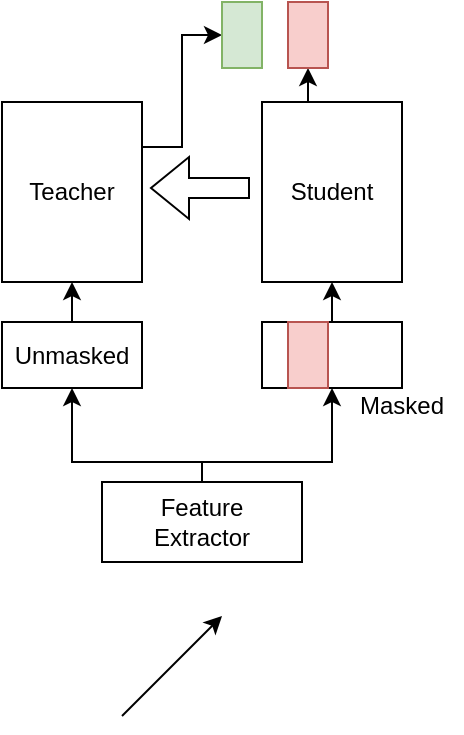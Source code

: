 <mxfile version="24.2.0" type="github">
  <diagram name="第 1 页" id="q66TbeUEmXIvnhVCISni">
    <mxGraphModel dx="1793" dy="785" grid="0" gridSize="10" guides="1" tooltips="1" connect="1" arrows="1" fold="1" page="0" pageScale="1" pageWidth="300" pageHeight="400" math="0" shadow="0">
      <root>
        <mxCell id="0" />
        <mxCell id="1" parent="0" />
        <mxCell id="DjZ_yba8BjRpclcn5r1u-1" style="edgeStyle=orthogonalEdgeStyle;rounded=0;orthogonalLoop=1;jettySize=auto;html=1;exitX=0.5;exitY=0;exitDx=0;exitDy=0;entryX=0.5;entryY=1;entryDx=0;entryDy=0;" edge="1" parent="1" source="DjZ_yba8BjRpclcn5r1u-2" target="DjZ_yba8BjRpclcn5r1u-10">
          <mxGeometry relative="1" as="geometry" />
        </mxCell>
        <mxCell id="DjZ_yba8BjRpclcn5r1u-2" value="Unmasked" style="rounded=0;whiteSpace=wrap;html=1;" vertex="1" parent="1">
          <mxGeometry x="50" y="163" width="70" height="33" as="geometry" />
        </mxCell>
        <mxCell id="DjZ_yba8BjRpclcn5r1u-3" style="edgeStyle=orthogonalEdgeStyle;rounded=0;orthogonalLoop=1;jettySize=auto;html=1;exitX=0.5;exitY=0;exitDx=0;exitDy=0;entryX=0.5;entryY=1;entryDx=0;entryDy=0;" edge="1" parent="1" source="DjZ_yba8BjRpclcn5r1u-4" target="DjZ_yba8BjRpclcn5r1u-12">
          <mxGeometry relative="1" as="geometry" />
        </mxCell>
        <mxCell id="DjZ_yba8BjRpclcn5r1u-4" value="" style="rounded=0;whiteSpace=wrap;html=1;" vertex="1" parent="1">
          <mxGeometry x="180" y="163" width="70" height="33" as="geometry" />
        </mxCell>
        <mxCell id="DjZ_yba8BjRpclcn5r1u-5" style="edgeStyle=orthogonalEdgeStyle;rounded=0;orthogonalLoop=1;jettySize=auto;html=1;exitX=0.5;exitY=0;exitDx=0;exitDy=0;entryX=0.5;entryY=1;entryDx=0;entryDy=0;" edge="1" parent="1" source="DjZ_yba8BjRpclcn5r1u-7" target="DjZ_yba8BjRpclcn5r1u-2">
          <mxGeometry relative="1" as="geometry">
            <Array as="points">
              <mxPoint x="150" y="233" />
              <mxPoint x="85" y="233" />
            </Array>
          </mxGeometry>
        </mxCell>
        <mxCell id="DjZ_yba8BjRpclcn5r1u-6" style="edgeStyle=orthogonalEdgeStyle;rounded=0;orthogonalLoop=1;jettySize=auto;html=1;exitX=0.5;exitY=0;exitDx=0;exitDy=0;entryX=0.5;entryY=1;entryDx=0;entryDy=0;" edge="1" parent="1" source="DjZ_yba8BjRpclcn5r1u-7" target="DjZ_yba8BjRpclcn5r1u-4">
          <mxGeometry relative="1" as="geometry">
            <Array as="points">
              <mxPoint x="150" y="233" />
              <mxPoint x="215" y="233" />
            </Array>
          </mxGeometry>
        </mxCell>
        <mxCell id="DjZ_yba8BjRpclcn5r1u-7" value="Feature&lt;div&gt;Extractor&lt;/div&gt;" style="rounded=0;whiteSpace=wrap;html=1;" vertex="1" parent="1">
          <mxGeometry x="100" y="243" width="100" height="40" as="geometry" />
        </mxCell>
        <mxCell id="DjZ_yba8BjRpclcn5r1u-8" value="" style="rounded=0;whiteSpace=wrap;html=1;fillColor=#f8cecc;strokeColor=#b85450;fillStyle=auto;" vertex="1" parent="1">
          <mxGeometry x="193" y="163" width="20" height="33" as="geometry" />
        </mxCell>
        <mxCell id="DjZ_yba8BjRpclcn5r1u-9" style="edgeStyle=orthogonalEdgeStyle;rounded=0;orthogonalLoop=1;jettySize=auto;html=1;exitX=1;exitY=0.25;exitDx=0;exitDy=0;entryX=0;entryY=0.5;entryDx=0;entryDy=0;" edge="1" parent="1" source="DjZ_yba8BjRpclcn5r1u-10" target="DjZ_yba8BjRpclcn5r1u-14">
          <mxGeometry relative="1" as="geometry" />
        </mxCell>
        <mxCell id="DjZ_yba8BjRpclcn5r1u-10" value="Teacher" style="rounded=0;whiteSpace=wrap;html=1;" vertex="1" parent="1">
          <mxGeometry x="50" y="53" width="70" height="90" as="geometry" />
        </mxCell>
        <mxCell id="DjZ_yba8BjRpclcn5r1u-11" style="edgeStyle=orthogonalEdgeStyle;rounded=0;orthogonalLoop=1;jettySize=auto;html=1;exitX=0.5;exitY=0;exitDx=0;exitDy=0;entryX=0.5;entryY=1;entryDx=0;entryDy=0;" edge="1" parent="1" source="DjZ_yba8BjRpclcn5r1u-12" target="DjZ_yba8BjRpclcn5r1u-13">
          <mxGeometry relative="1" as="geometry" />
        </mxCell>
        <mxCell id="DjZ_yba8BjRpclcn5r1u-12" value="Student" style="rounded=0;whiteSpace=wrap;html=1;" vertex="1" parent="1">
          <mxGeometry x="180" y="53" width="70" height="90" as="geometry" />
        </mxCell>
        <mxCell id="DjZ_yba8BjRpclcn5r1u-13" value="" style="rounded=0;whiteSpace=wrap;html=1;fillColor=#f8cecc;strokeColor=#b85450;" vertex="1" parent="1">
          <mxGeometry x="193" y="3" width="20" height="33" as="geometry" />
        </mxCell>
        <mxCell id="DjZ_yba8BjRpclcn5r1u-14" value="" style="rounded=0;whiteSpace=wrap;html=1;fillColor=#d5e8d4;strokeColor=#82b366;" vertex="1" parent="1">
          <mxGeometry x="160" y="3" width="20" height="33" as="geometry" />
        </mxCell>
        <mxCell id="DjZ_yba8BjRpclcn5r1u-15" value="" style="shape=flexArrow;endArrow=classic;html=1;rounded=0;" edge="1" parent="1">
          <mxGeometry width="50" height="50" relative="1" as="geometry">
            <mxPoint x="174" y="96" as="sourcePoint" />
            <mxPoint x="124" y="96" as="targetPoint" />
          </mxGeometry>
        </mxCell>
        <mxCell id="DjZ_yba8BjRpclcn5r1u-16" value="Masked" style="text;html=1;align=center;verticalAlign=middle;whiteSpace=wrap;rounded=0;" vertex="1" parent="1">
          <mxGeometry x="220" y="190" width="60" height="30" as="geometry" />
        </mxCell>
        <mxCell id="DjZ_yba8BjRpclcn5r1u-17" value="" style="endArrow=classic;html=1;rounded=0;" edge="1" parent="1">
          <mxGeometry width="50" height="50" relative="1" as="geometry">
            <mxPoint x="110" y="360" as="sourcePoint" />
            <mxPoint x="160" y="310" as="targetPoint" />
          </mxGeometry>
        </mxCell>
      </root>
    </mxGraphModel>
  </diagram>
</mxfile>
